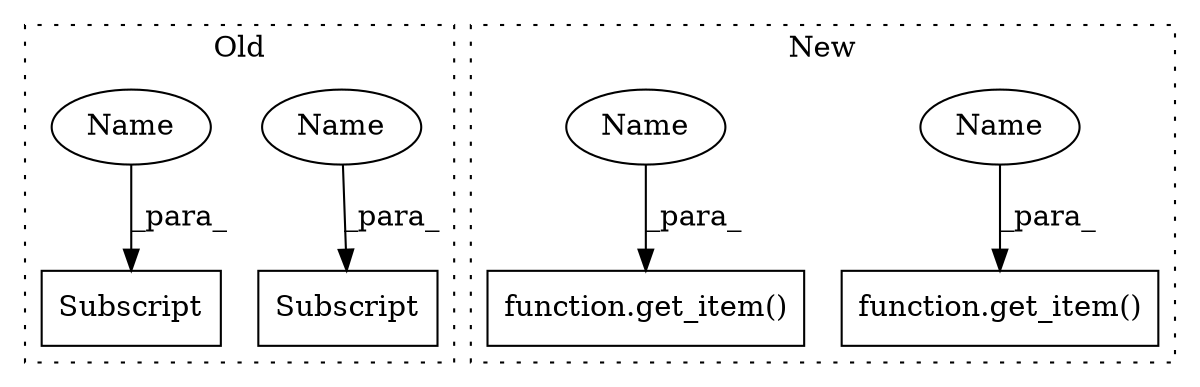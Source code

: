 digraph G {
subgraph cluster0 {
1 [label="Subscript" a="63" s="9044,0" l="14,0" shape="box"];
3 [label="Subscript" a="63" s="8938,0" l="15,0" shape="box"];
7 [label="Name" a="87" s="8949" l="3" shape="ellipse"];
8 [label="Name" a="87" s="9054" l="3" shape="ellipse"];
label = "Old";
style="dotted";
}
subgraph cluster1 {
2 [label="function.get_item()" a="75" s="9237,9260" l="9,1" shape="box"];
4 [label="function.get_item()" a="75" s="9111,9135" l="9,1" shape="box"];
5 [label="Name" a="87" s="9132" l="3" shape="ellipse"];
6 [label="Name" a="87" s="9257" l="3" shape="ellipse"];
label = "New";
style="dotted";
}
5 -> 4 [label="_para_"];
6 -> 2 [label="_para_"];
7 -> 3 [label="_para_"];
8 -> 1 [label="_para_"];
}
